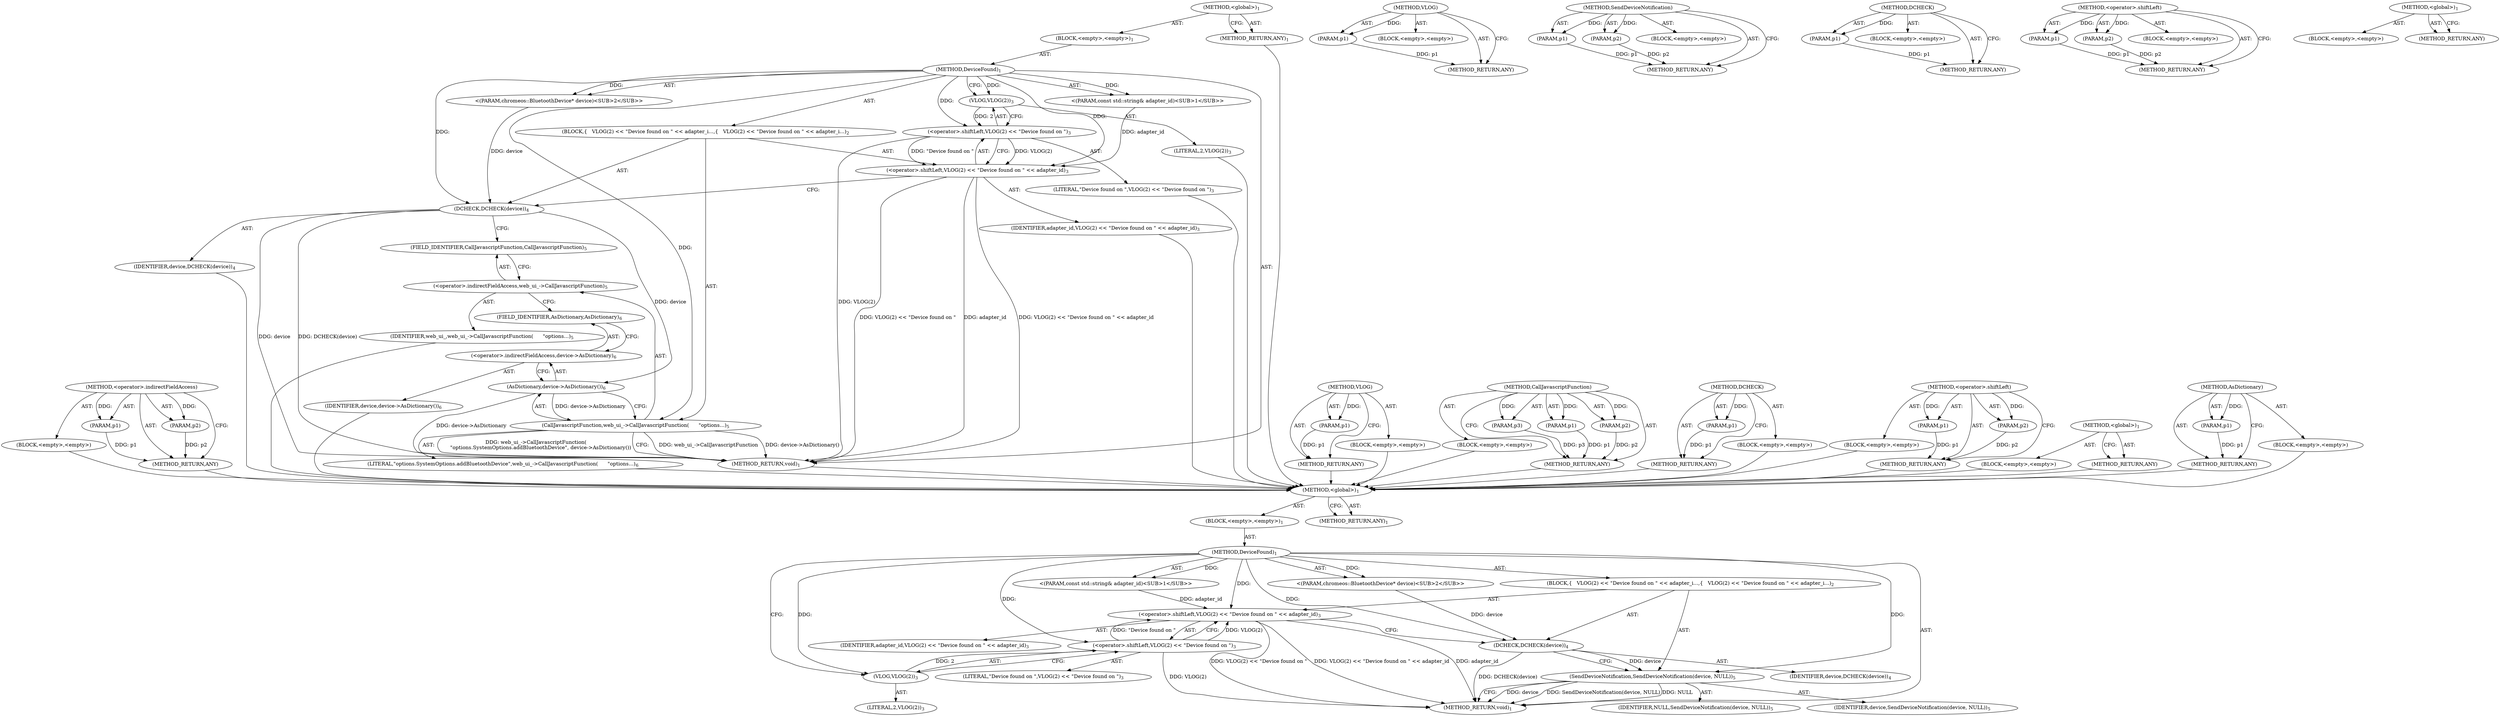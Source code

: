 digraph "&lt;global&gt;" {
vulnerable_73 [label=<(METHOD,&lt;operator&gt;.indirectFieldAccess)>];
vulnerable_74 [label=<(PARAM,p1)>];
vulnerable_75 [label=<(PARAM,p2)>];
vulnerable_76 [label=<(BLOCK,&lt;empty&gt;,&lt;empty&gt;)>];
vulnerable_77 [label=<(METHOD_RETURN,ANY)>];
vulnerable_6 [label=<(METHOD,&lt;global&gt;)<SUB>1</SUB>>];
vulnerable_7 [label=<(BLOCK,&lt;empty&gt;,&lt;empty&gt;)<SUB>1</SUB>>];
vulnerable_8 [label=<(METHOD,DeviceFound)<SUB>1</SUB>>];
vulnerable_9 [label="<(PARAM,const std::string&amp; adapter_id)<SUB>1</SUB>>"];
vulnerable_10 [label="<(PARAM,chromeos::BluetoothDevice* device)<SUB>2</SUB>>"];
vulnerable_11 [label=<(BLOCK,{
   VLOG(2) &lt;&lt; &quot;Device found on &quot; &lt;&lt; adapter_i...,{
   VLOG(2) &lt;&lt; &quot;Device found on &quot; &lt;&lt; adapter_i...)<SUB>2</SUB>>];
vulnerable_12 [label=<(&lt;operator&gt;.shiftLeft,VLOG(2) &lt;&lt; &quot;Device found on &quot; &lt;&lt; adapter_id)<SUB>3</SUB>>];
vulnerable_13 [label=<(&lt;operator&gt;.shiftLeft,VLOG(2) &lt;&lt; &quot;Device found on &quot;)<SUB>3</SUB>>];
vulnerable_14 [label=<(VLOG,VLOG(2))<SUB>3</SUB>>];
vulnerable_15 [label=<(LITERAL,2,VLOG(2))<SUB>3</SUB>>];
vulnerable_16 [label=<(LITERAL,&quot;Device found on &quot;,VLOG(2) &lt;&lt; &quot;Device found on &quot;)<SUB>3</SUB>>];
vulnerable_17 [label=<(IDENTIFIER,adapter_id,VLOG(2) &lt;&lt; &quot;Device found on &quot; &lt;&lt; adapter_id)<SUB>3</SUB>>];
vulnerable_18 [label=<(DCHECK,DCHECK(device))<SUB>4</SUB>>];
vulnerable_19 [label=<(IDENTIFIER,device,DCHECK(device))<SUB>4</SUB>>];
vulnerable_20 [label=<(CallJavascriptFunction,web_ui_-&gt;CallJavascriptFunction(
      &quot;options...)<SUB>5</SUB>>];
vulnerable_21 [label=<(&lt;operator&gt;.indirectFieldAccess,web_ui_-&gt;CallJavascriptFunction)<SUB>5</SUB>>];
vulnerable_22 [label=<(IDENTIFIER,web_ui_,web_ui_-&gt;CallJavascriptFunction(
      &quot;options...)<SUB>5</SUB>>];
vulnerable_23 [label=<(FIELD_IDENTIFIER,CallJavascriptFunction,CallJavascriptFunction)<SUB>5</SUB>>];
vulnerable_24 [label=<(LITERAL,&quot;options.SystemOptions.addBluetoothDevice&quot;,web_ui_-&gt;CallJavascriptFunction(
      &quot;options...)<SUB>6</SUB>>];
vulnerable_25 [label=<(AsDictionary,device-&gt;AsDictionary())<SUB>6</SUB>>];
vulnerable_26 [label=<(&lt;operator&gt;.indirectFieldAccess,device-&gt;AsDictionary)<SUB>6</SUB>>];
vulnerable_27 [label=<(IDENTIFIER,device,device-&gt;AsDictionary())<SUB>6</SUB>>];
vulnerable_28 [label=<(FIELD_IDENTIFIER,AsDictionary,AsDictionary)<SUB>6</SUB>>];
vulnerable_29 [label=<(METHOD_RETURN,void)<SUB>1</SUB>>];
vulnerable_31 [label=<(METHOD_RETURN,ANY)<SUB>1</SUB>>];
vulnerable_59 [label=<(METHOD,VLOG)>];
vulnerable_60 [label=<(PARAM,p1)>];
vulnerable_61 [label=<(BLOCK,&lt;empty&gt;,&lt;empty&gt;)>];
vulnerable_62 [label=<(METHOD_RETURN,ANY)>];
vulnerable_67 [label=<(METHOD,CallJavascriptFunction)>];
vulnerable_68 [label=<(PARAM,p1)>];
vulnerable_69 [label=<(PARAM,p2)>];
vulnerable_70 [label=<(PARAM,p3)>];
vulnerable_71 [label=<(BLOCK,&lt;empty&gt;,&lt;empty&gt;)>];
vulnerable_72 [label=<(METHOD_RETURN,ANY)>];
vulnerable_63 [label=<(METHOD,DCHECK)>];
vulnerable_64 [label=<(PARAM,p1)>];
vulnerable_65 [label=<(BLOCK,&lt;empty&gt;,&lt;empty&gt;)>];
vulnerable_66 [label=<(METHOD_RETURN,ANY)>];
vulnerable_54 [label=<(METHOD,&lt;operator&gt;.shiftLeft)>];
vulnerable_55 [label=<(PARAM,p1)>];
vulnerable_56 [label=<(PARAM,p2)>];
vulnerable_57 [label=<(BLOCK,&lt;empty&gt;,&lt;empty&gt;)>];
vulnerable_58 [label=<(METHOD_RETURN,ANY)>];
vulnerable_48 [label=<(METHOD,&lt;global&gt;)<SUB>1</SUB>>];
vulnerable_49 [label=<(BLOCK,&lt;empty&gt;,&lt;empty&gt;)>];
vulnerable_50 [label=<(METHOD_RETURN,ANY)>];
vulnerable_78 [label=<(METHOD,AsDictionary)>];
vulnerable_79 [label=<(PARAM,p1)>];
vulnerable_80 [label=<(BLOCK,&lt;empty&gt;,&lt;empty&gt;)>];
vulnerable_81 [label=<(METHOD_RETURN,ANY)>];
fixed_6 [label=<(METHOD,&lt;global&gt;)<SUB>1</SUB>>];
fixed_7 [label=<(BLOCK,&lt;empty&gt;,&lt;empty&gt;)<SUB>1</SUB>>];
fixed_8 [label=<(METHOD,DeviceFound)<SUB>1</SUB>>];
fixed_9 [label="<(PARAM,const std::string&amp; adapter_id)<SUB>1</SUB>>"];
fixed_10 [label="<(PARAM,chromeos::BluetoothDevice* device)<SUB>2</SUB>>"];
fixed_11 [label=<(BLOCK,{
   VLOG(2) &lt;&lt; &quot;Device found on &quot; &lt;&lt; adapter_i...,{
   VLOG(2) &lt;&lt; &quot;Device found on &quot; &lt;&lt; adapter_i...)<SUB>2</SUB>>];
fixed_12 [label=<(&lt;operator&gt;.shiftLeft,VLOG(2) &lt;&lt; &quot;Device found on &quot; &lt;&lt; adapter_id)<SUB>3</SUB>>];
fixed_13 [label=<(&lt;operator&gt;.shiftLeft,VLOG(2) &lt;&lt; &quot;Device found on &quot;)<SUB>3</SUB>>];
fixed_14 [label=<(VLOG,VLOG(2))<SUB>3</SUB>>];
fixed_15 [label=<(LITERAL,2,VLOG(2))<SUB>3</SUB>>];
fixed_16 [label=<(LITERAL,&quot;Device found on &quot;,VLOG(2) &lt;&lt; &quot;Device found on &quot;)<SUB>3</SUB>>];
fixed_17 [label=<(IDENTIFIER,adapter_id,VLOG(2) &lt;&lt; &quot;Device found on &quot; &lt;&lt; adapter_id)<SUB>3</SUB>>];
fixed_18 [label=<(DCHECK,DCHECK(device))<SUB>4</SUB>>];
fixed_19 [label=<(IDENTIFIER,device,DCHECK(device))<SUB>4</SUB>>];
fixed_20 [label=<(SendDeviceNotification,SendDeviceNotification(device, NULL))<SUB>5</SUB>>];
fixed_21 [label=<(IDENTIFIER,device,SendDeviceNotification(device, NULL))<SUB>5</SUB>>];
fixed_22 [label=<(IDENTIFIER,NULL,SendDeviceNotification(device, NULL))<SUB>5</SUB>>];
fixed_23 [label=<(METHOD_RETURN,void)<SUB>1</SUB>>];
fixed_25 [label=<(METHOD_RETURN,ANY)<SUB>1</SUB>>];
fixed_51 [label=<(METHOD,VLOG)>];
fixed_52 [label=<(PARAM,p1)>];
fixed_53 [label=<(BLOCK,&lt;empty&gt;,&lt;empty&gt;)>];
fixed_54 [label=<(METHOD_RETURN,ANY)>];
fixed_59 [label=<(METHOD,SendDeviceNotification)>];
fixed_60 [label=<(PARAM,p1)>];
fixed_61 [label=<(PARAM,p2)>];
fixed_62 [label=<(BLOCK,&lt;empty&gt;,&lt;empty&gt;)>];
fixed_63 [label=<(METHOD_RETURN,ANY)>];
fixed_55 [label=<(METHOD,DCHECK)>];
fixed_56 [label=<(PARAM,p1)>];
fixed_57 [label=<(BLOCK,&lt;empty&gt;,&lt;empty&gt;)>];
fixed_58 [label=<(METHOD_RETURN,ANY)>];
fixed_46 [label=<(METHOD,&lt;operator&gt;.shiftLeft)>];
fixed_47 [label=<(PARAM,p1)>];
fixed_48 [label=<(PARAM,p2)>];
fixed_49 [label=<(BLOCK,&lt;empty&gt;,&lt;empty&gt;)>];
fixed_50 [label=<(METHOD_RETURN,ANY)>];
fixed_40 [label=<(METHOD,&lt;global&gt;)<SUB>1</SUB>>];
fixed_41 [label=<(BLOCK,&lt;empty&gt;,&lt;empty&gt;)>];
fixed_42 [label=<(METHOD_RETURN,ANY)>];
vulnerable_73 -> vulnerable_74  [key=0, label="AST: "];
vulnerable_73 -> vulnerable_74  [key=1, label="DDG: "];
vulnerable_73 -> vulnerable_76  [key=0, label="AST: "];
vulnerable_73 -> vulnerable_75  [key=0, label="AST: "];
vulnerable_73 -> vulnerable_75  [key=1, label="DDG: "];
vulnerable_73 -> vulnerable_77  [key=0, label="AST: "];
vulnerable_73 -> vulnerable_77  [key=1, label="CFG: "];
vulnerable_74 -> vulnerable_77  [key=0, label="DDG: p1"];
vulnerable_75 -> vulnerable_77  [key=0, label="DDG: p2"];
vulnerable_76 -> fixed_6  [key=0];
vulnerable_77 -> fixed_6  [key=0];
vulnerable_6 -> vulnerable_7  [key=0, label="AST: "];
vulnerable_6 -> vulnerable_31  [key=0, label="AST: "];
vulnerable_6 -> vulnerable_31  [key=1, label="CFG: "];
vulnerable_7 -> vulnerable_8  [key=0, label="AST: "];
vulnerable_8 -> vulnerable_9  [key=0, label="AST: "];
vulnerable_8 -> vulnerable_9  [key=1, label="DDG: "];
vulnerable_8 -> vulnerable_10  [key=0, label="AST: "];
vulnerable_8 -> vulnerable_10  [key=1, label="DDG: "];
vulnerable_8 -> vulnerable_11  [key=0, label="AST: "];
vulnerable_8 -> vulnerable_29  [key=0, label="AST: "];
vulnerable_8 -> vulnerable_14  [key=0, label="CFG: "];
vulnerable_8 -> vulnerable_14  [key=1, label="DDG: "];
vulnerable_8 -> vulnerable_12  [key=0, label="DDG: "];
vulnerable_8 -> vulnerable_18  [key=0, label="DDG: "];
vulnerable_8 -> vulnerable_20  [key=0, label="DDG: "];
vulnerable_8 -> vulnerable_13  [key=0, label="DDG: "];
vulnerable_9 -> vulnerable_12  [key=0, label="DDG: adapter_id"];
vulnerable_10 -> vulnerable_18  [key=0, label="DDG: device"];
vulnerable_11 -> vulnerable_12  [key=0, label="AST: "];
vulnerable_11 -> vulnerable_18  [key=0, label="AST: "];
vulnerable_11 -> vulnerable_20  [key=0, label="AST: "];
vulnerable_12 -> vulnerable_13  [key=0, label="AST: "];
vulnerable_12 -> vulnerable_17  [key=0, label="AST: "];
vulnerable_12 -> vulnerable_18  [key=0, label="CFG: "];
vulnerable_12 -> vulnerable_29  [key=0, label="DDG: VLOG(2) &lt;&lt; &quot;Device found on &quot;"];
vulnerable_12 -> vulnerable_29  [key=1, label="DDG: adapter_id"];
vulnerable_12 -> vulnerable_29  [key=2, label="DDG: VLOG(2) &lt;&lt; &quot;Device found on &quot; &lt;&lt; adapter_id"];
vulnerable_13 -> vulnerable_14  [key=0, label="AST: "];
vulnerable_13 -> vulnerable_16  [key=0, label="AST: "];
vulnerable_13 -> vulnerable_12  [key=0, label="CFG: "];
vulnerable_13 -> vulnerable_12  [key=1, label="DDG: VLOG(2)"];
vulnerable_13 -> vulnerable_12  [key=2, label="DDG: &quot;Device found on &quot;"];
vulnerable_13 -> vulnerable_29  [key=0, label="DDG: VLOG(2)"];
vulnerable_14 -> vulnerable_15  [key=0, label="AST: "];
vulnerable_14 -> vulnerable_13  [key=0, label="CFG: "];
vulnerable_14 -> vulnerable_13  [key=1, label="DDG: 2"];
vulnerable_15 -> fixed_6  [key=0];
vulnerable_16 -> fixed_6  [key=0];
vulnerable_17 -> fixed_6  [key=0];
vulnerable_18 -> vulnerable_19  [key=0, label="AST: "];
vulnerable_18 -> vulnerable_23  [key=0, label="CFG: "];
vulnerable_18 -> vulnerable_29  [key=0, label="DDG: device"];
vulnerable_18 -> vulnerable_29  [key=1, label="DDG: DCHECK(device)"];
vulnerable_18 -> vulnerable_25  [key=0, label="DDG: device"];
vulnerable_19 -> fixed_6  [key=0];
vulnerable_20 -> vulnerable_21  [key=0, label="AST: "];
vulnerable_20 -> vulnerable_24  [key=0, label="AST: "];
vulnerable_20 -> vulnerable_25  [key=0, label="AST: "];
vulnerable_20 -> vulnerable_29  [key=0, label="CFG: "];
vulnerable_20 -> vulnerable_29  [key=1, label="DDG: web_ui_-&gt;CallJavascriptFunction"];
vulnerable_20 -> vulnerable_29  [key=2, label="DDG: device-&gt;AsDictionary()"];
vulnerable_20 -> vulnerable_29  [key=3, label="DDG: web_ui_-&gt;CallJavascriptFunction(
      &quot;options.SystemOptions.addBluetoothDevice&quot;, device-&gt;AsDictionary())"];
vulnerable_21 -> vulnerable_22  [key=0, label="AST: "];
vulnerable_21 -> vulnerable_23  [key=0, label="AST: "];
vulnerable_21 -> vulnerable_28  [key=0, label="CFG: "];
vulnerable_22 -> fixed_6  [key=0];
vulnerable_23 -> vulnerable_21  [key=0, label="CFG: "];
vulnerable_24 -> fixed_6  [key=0];
vulnerable_25 -> vulnerable_26  [key=0, label="AST: "];
vulnerable_25 -> vulnerable_20  [key=0, label="CFG: "];
vulnerable_25 -> vulnerable_20  [key=1, label="DDG: device-&gt;AsDictionary"];
vulnerable_25 -> vulnerable_29  [key=0, label="DDG: device-&gt;AsDictionary"];
vulnerable_26 -> vulnerable_27  [key=0, label="AST: "];
vulnerable_26 -> vulnerable_28  [key=0, label="AST: "];
vulnerable_26 -> vulnerable_25  [key=0, label="CFG: "];
vulnerable_27 -> fixed_6  [key=0];
vulnerable_28 -> vulnerable_26  [key=0, label="CFG: "];
vulnerable_29 -> fixed_6  [key=0];
vulnerable_31 -> fixed_6  [key=0];
vulnerable_59 -> vulnerable_60  [key=0, label="AST: "];
vulnerable_59 -> vulnerable_60  [key=1, label="DDG: "];
vulnerable_59 -> vulnerable_61  [key=0, label="AST: "];
vulnerable_59 -> vulnerable_62  [key=0, label="AST: "];
vulnerable_59 -> vulnerable_62  [key=1, label="CFG: "];
vulnerable_60 -> vulnerable_62  [key=0, label="DDG: p1"];
vulnerable_61 -> fixed_6  [key=0];
vulnerable_62 -> fixed_6  [key=0];
vulnerable_67 -> vulnerable_68  [key=0, label="AST: "];
vulnerable_67 -> vulnerable_68  [key=1, label="DDG: "];
vulnerable_67 -> vulnerable_71  [key=0, label="AST: "];
vulnerable_67 -> vulnerable_69  [key=0, label="AST: "];
vulnerable_67 -> vulnerable_69  [key=1, label="DDG: "];
vulnerable_67 -> vulnerable_72  [key=0, label="AST: "];
vulnerable_67 -> vulnerable_72  [key=1, label="CFG: "];
vulnerable_67 -> vulnerable_70  [key=0, label="AST: "];
vulnerable_67 -> vulnerable_70  [key=1, label="DDG: "];
vulnerable_68 -> vulnerable_72  [key=0, label="DDG: p1"];
vulnerable_69 -> vulnerable_72  [key=0, label="DDG: p2"];
vulnerable_70 -> vulnerable_72  [key=0, label="DDG: p3"];
vulnerable_71 -> fixed_6  [key=0];
vulnerable_72 -> fixed_6  [key=0];
vulnerable_63 -> vulnerable_64  [key=0, label="AST: "];
vulnerable_63 -> vulnerable_64  [key=1, label="DDG: "];
vulnerable_63 -> vulnerable_65  [key=0, label="AST: "];
vulnerable_63 -> vulnerable_66  [key=0, label="AST: "];
vulnerable_63 -> vulnerable_66  [key=1, label="CFG: "];
vulnerable_64 -> vulnerable_66  [key=0, label="DDG: p1"];
vulnerable_65 -> fixed_6  [key=0];
vulnerable_66 -> fixed_6  [key=0];
vulnerable_54 -> vulnerable_55  [key=0, label="AST: "];
vulnerable_54 -> vulnerable_55  [key=1, label="DDG: "];
vulnerable_54 -> vulnerable_57  [key=0, label="AST: "];
vulnerable_54 -> vulnerable_56  [key=0, label="AST: "];
vulnerable_54 -> vulnerable_56  [key=1, label="DDG: "];
vulnerable_54 -> vulnerable_58  [key=0, label="AST: "];
vulnerable_54 -> vulnerable_58  [key=1, label="CFG: "];
vulnerable_55 -> vulnerable_58  [key=0, label="DDG: p1"];
vulnerable_56 -> vulnerable_58  [key=0, label="DDG: p2"];
vulnerable_57 -> fixed_6  [key=0];
vulnerable_58 -> fixed_6  [key=0];
vulnerable_48 -> vulnerable_49  [key=0, label="AST: "];
vulnerable_48 -> vulnerable_50  [key=0, label="AST: "];
vulnerable_48 -> vulnerable_50  [key=1, label="CFG: "];
vulnerable_49 -> fixed_6  [key=0];
vulnerable_50 -> fixed_6  [key=0];
vulnerable_78 -> vulnerable_79  [key=0, label="AST: "];
vulnerable_78 -> vulnerable_79  [key=1, label="DDG: "];
vulnerable_78 -> vulnerable_80  [key=0, label="AST: "];
vulnerable_78 -> vulnerable_81  [key=0, label="AST: "];
vulnerable_78 -> vulnerable_81  [key=1, label="CFG: "];
vulnerable_79 -> vulnerable_81  [key=0, label="DDG: p1"];
vulnerable_80 -> fixed_6  [key=0];
vulnerable_81 -> fixed_6  [key=0];
fixed_6 -> fixed_7  [key=0, label="AST: "];
fixed_6 -> fixed_25  [key=0, label="AST: "];
fixed_6 -> fixed_25  [key=1, label="CFG: "];
fixed_7 -> fixed_8  [key=0, label="AST: "];
fixed_8 -> fixed_9  [key=0, label="AST: "];
fixed_8 -> fixed_9  [key=1, label="DDG: "];
fixed_8 -> fixed_10  [key=0, label="AST: "];
fixed_8 -> fixed_10  [key=1, label="DDG: "];
fixed_8 -> fixed_11  [key=0, label="AST: "];
fixed_8 -> fixed_23  [key=0, label="AST: "];
fixed_8 -> fixed_14  [key=0, label="CFG: "];
fixed_8 -> fixed_14  [key=1, label="DDG: "];
fixed_8 -> fixed_12  [key=0, label="DDG: "];
fixed_8 -> fixed_18  [key=0, label="DDG: "];
fixed_8 -> fixed_20  [key=0, label="DDG: "];
fixed_8 -> fixed_13  [key=0, label="DDG: "];
fixed_9 -> fixed_12  [key=0, label="DDG: adapter_id"];
fixed_10 -> fixed_18  [key=0, label="DDG: device"];
fixed_11 -> fixed_12  [key=0, label="AST: "];
fixed_11 -> fixed_18  [key=0, label="AST: "];
fixed_11 -> fixed_20  [key=0, label="AST: "];
fixed_12 -> fixed_13  [key=0, label="AST: "];
fixed_12 -> fixed_17  [key=0, label="AST: "];
fixed_12 -> fixed_18  [key=0, label="CFG: "];
fixed_12 -> fixed_23  [key=0, label="DDG: VLOG(2) &lt;&lt; &quot;Device found on &quot;"];
fixed_12 -> fixed_23  [key=1, label="DDG: adapter_id"];
fixed_12 -> fixed_23  [key=2, label="DDG: VLOG(2) &lt;&lt; &quot;Device found on &quot; &lt;&lt; adapter_id"];
fixed_13 -> fixed_14  [key=0, label="AST: "];
fixed_13 -> fixed_16  [key=0, label="AST: "];
fixed_13 -> fixed_12  [key=0, label="CFG: "];
fixed_13 -> fixed_12  [key=1, label="DDG: VLOG(2)"];
fixed_13 -> fixed_12  [key=2, label="DDG: &quot;Device found on &quot;"];
fixed_13 -> fixed_23  [key=0, label="DDG: VLOG(2)"];
fixed_14 -> fixed_15  [key=0, label="AST: "];
fixed_14 -> fixed_13  [key=0, label="CFG: "];
fixed_14 -> fixed_13  [key=1, label="DDG: 2"];
fixed_18 -> fixed_19  [key=0, label="AST: "];
fixed_18 -> fixed_20  [key=0, label="CFG: "];
fixed_18 -> fixed_20  [key=1, label="DDG: device"];
fixed_18 -> fixed_23  [key=0, label="DDG: DCHECK(device)"];
fixed_20 -> fixed_21  [key=0, label="AST: "];
fixed_20 -> fixed_22  [key=0, label="AST: "];
fixed_20 -> fixed_23  [key=0, label="CFG: "];
fixed_20 -> fixed_23  [key=1, label="DDG: device"];
fixed_20 -> fixed_23  [key=2, label="DDG: SendDeviceNotification(device, NULL)"];
fixed_20 -> fixed_23  [key=3, label="DDG: NULL"];
fixed_51 -> fixed_52  [key=0, label="AST: "];
fixed_51 -> fixed_52  [key=1, label="DDG: "];
fixed_51 -> fixed_53  [key=0, label="AST: "];
fixed_51 -> fixed_54  [key=0, label="AST: "];
fixed_51 -> fixed_54  [key=1, label="CFG: "];
fixed_52 -> fixed_54  [key=0, label="DDG: p1"];
fixed_59 -> fixed_60  [key=0, label="AST: "];
fixed_59 -> fixed_60  [key=1, label="DDG: "];
fixed_59 -> fixed_62  [key=0, label="AST: "];
fixed_59 -> fixed_61  [key=0, label="AST: "];
fixed_59 -> fixed_61  [key=1, label="DDG: "];
fixed_59 -> fixed_63  [key=0, label="AST: "];
fixed_59 -> fixed_63  [key=1, label="CFG: "];
fixed_60 -> fixed_63  [key=0, label="DDG: p1"];
fixed_61 -> fixed_63  [key=0, label="DDG: p2"];
fixed_55 -> fixed_56  [key=0, label="AST: "];
fixed_55 -> fixed_56  [key=1, label="DDG: "];
fixed_55 -> fixed_57  [key=0, label="AST: "];
fixed_55 -> fixed_58  [key=0, label="AST: "];
fixed_55 -> fixed_58  [key=1, label="CFG: "];
fixed_56 -> fixed_58  [key=0, label="DDG: p1"];
fixed_46 -> fixed_47  [key=0, label="AST: "];
fixed_46 -> fixed_47  [key=1, label="DDG: "];
fixed_46 -> fixed_49  [key=0, label="AST: "];
fixed_46 -> fixed_48  [key=0, label="AST: "];
fixed_46 -> fixed_48  [key=1, label="DDG: "];
fixed_46 -> fixed_50  [key=0, label="AST: "];
fixed_46 -> fixed_50  [key=1, label="CFG: "];
fixed_47 -> fixed_50  [key=0, label="DDG: p1"];
fixed_48 -> fixed_50  [key=0, label="DDG: p2"];
fixed_40 -> fixed_41  [key=0, label="AST: "];
fixed_40 -> fixed_42  [key=0, label="AST: "];
fixed_40 -> fixed_42  [key=1, label="CFG: "];
}
